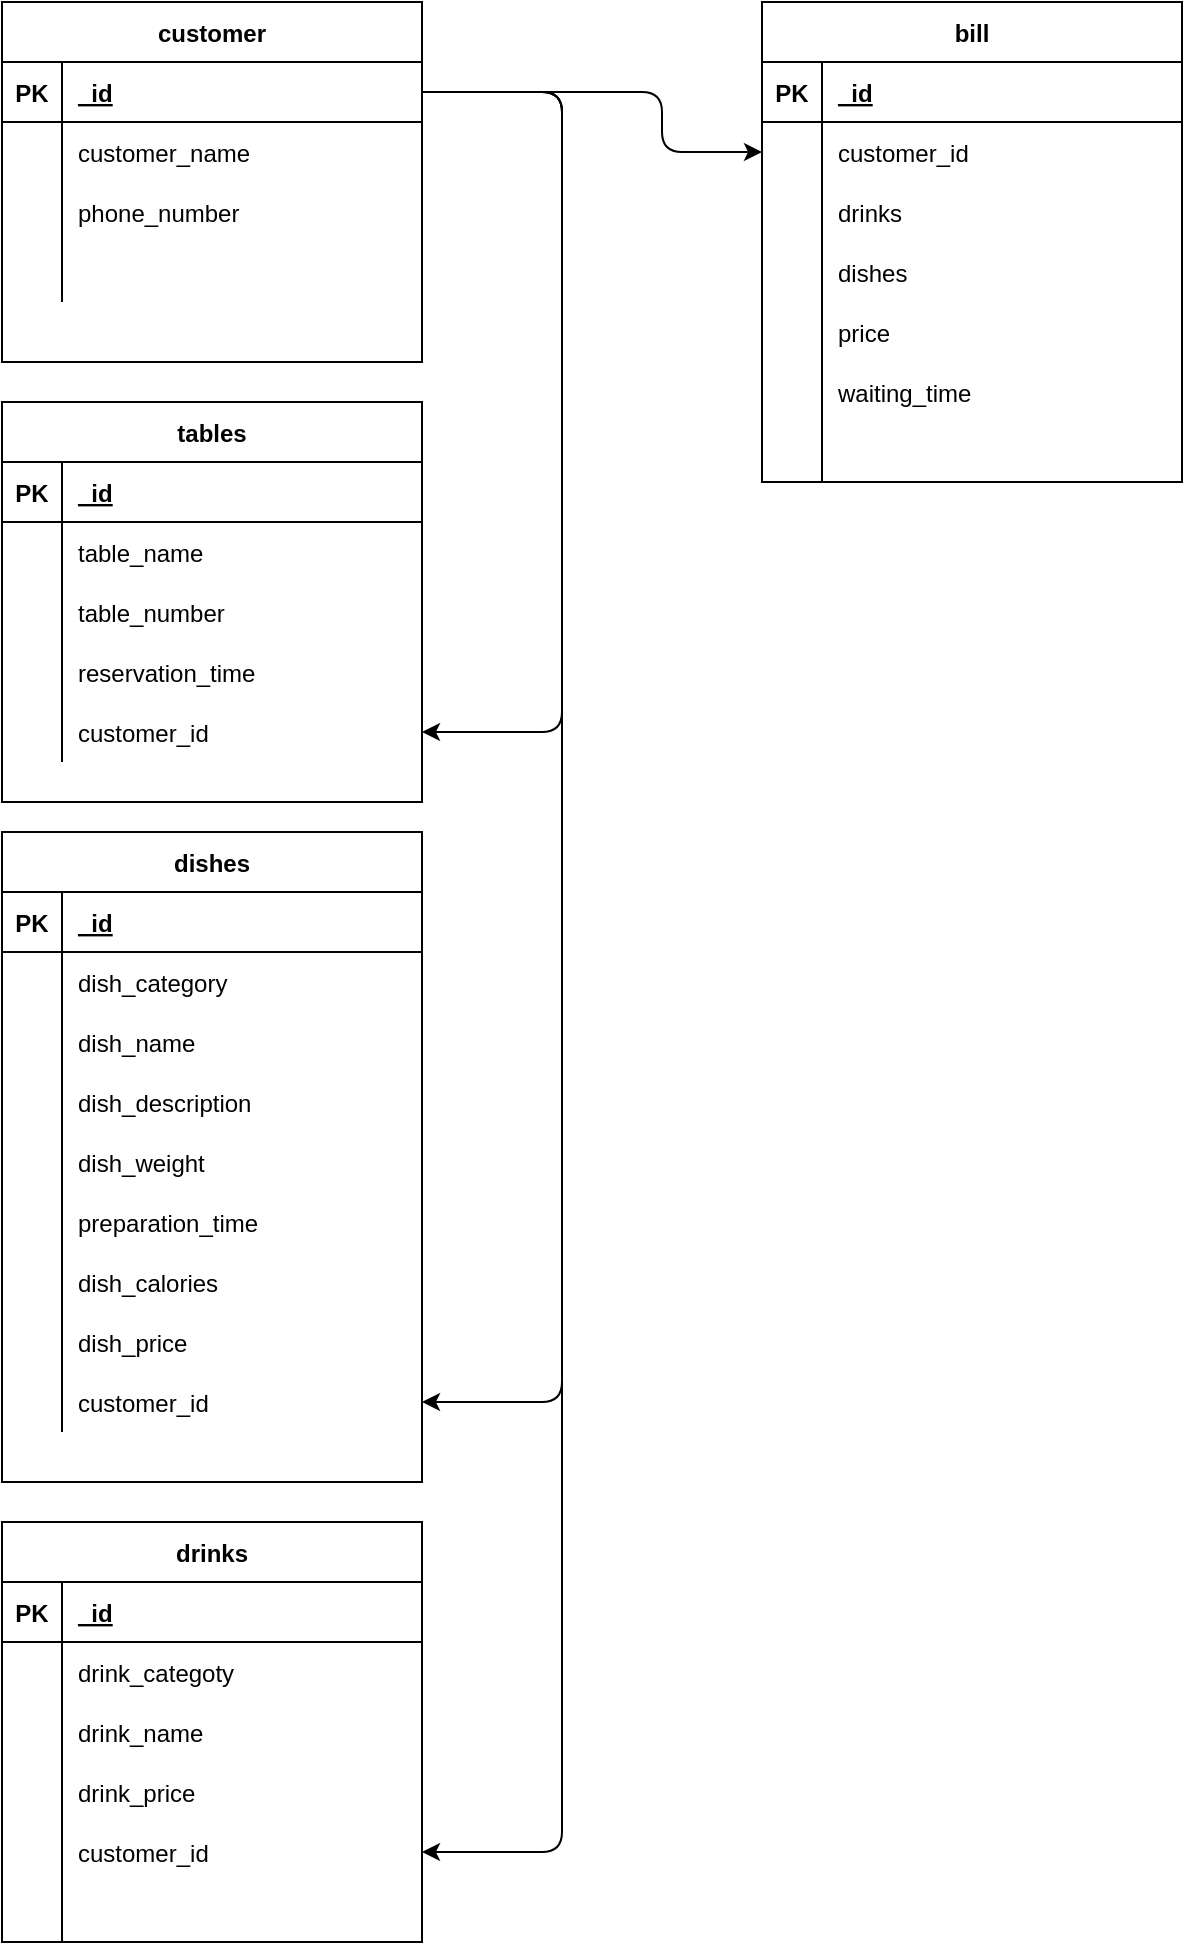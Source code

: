 <mxfile version="21.3.7" type="device" pages="2">
  <diagram id="La1SqYT-2nVoXK81vz49" name="db configuration">
    <mxGraphModel dx="804" dy="1061" grid="1" gridSize="10" guides="1" tooltips="1" connect="1" arrows="1" fold="1" page="1" pageScale="1" pageWidth="850" pageHeight="1100" math="0" shadow="0">
      <root>
        <mxCell id="0" />
        <mxCell id="1" parent="0" />
        <mxCell id="2" value="customer" style="shape=table;startSize=30;container=1;collapsible=1;childLayout=tableLayout;fixedRows=1;rowLines=0;fontStyle=1;align=center;resizeLast=1;" parent="1" vertex="1">
          <mxGeometry x="40" y="60" width="210" height="180" as="geometry" />
        </mxCell>
        <mxCell id="3" value="" style="shape=tableRow;horizontal=0;startSize=0;swimlaneHead=0;swimlaneBody=0;fillColor=none;collapsible=0;dropTarget=0;points=[[0,0.5],[1,0.5]];portConstraint=eastwest;top=0;left=0;right=0;bottom=1;" parent="2" vertex="1">
          <mxGeometry y="30" width="210" height="30" as="geometry" />
        </mxCell>
        <mxCell id="4" value="PK" style="shape=partialRectangle;connectable=0;fillColor=none;top=0;left=0;bottom=0;right=0;fontStyle=1;overflow=hidden;" parent="3" vertex="1">
          <mxGeometry width="30" height="30" as="geometry">
            <mxRectangle width="30" height="30" as="alternateBounds" />
          </mxGeometry>
        </mxCell>
        <mxCell id="5" value="_id" style="shape=partialRectangle;connectable=0;fillColor=none;top=0;left=0;bottom=0;right=0;align=left;spacingLeft=6;fontStyle=5;overflow=hidden;" parent="3" vertex="1">
          <mxGeometry x="30" width="180" height="30" as="geometry">
            <mxRectangle width="180" height="30" as="alternateBounds" />
          </mxGeometry>
        </mxCell>
        <mxCell id="6" value="" style="shape=tableRow;horizontal=0;startSize=0;swimlaneHead=0;swimlaneBody=0;fillColor=none;collapsible=0;dropTarget=0;points=[[0,0.5],[1,0.5]];portConstraint=eastwest;top=0;left=0;right=0;bottom=0;" parent="2" vertex="1">
          <mxGeometry y="60" width="210" height="30" as="geometry" />
        </mxCell>
        <mxCell id="7" value="" style="shape=partialRectangle;connectable=0;fillColor=none;top=0;left=0;bottom=0;right=0;editable=1;overflow=hidden;" parent="6" vertex="1">
          <mxGeometry width="30" height="30" as="geometry">
            <mxRectangle width="30" height="30" as="alternateBounds" />
          </mxGeometry>
        </mxCell>
        <mxCell id="8" value="customer_name" style="shape=partialRectangle;connectable=0;fillColor=none;top=0;left=0;bottom=0;right=0;align=left;spacingLeft=6;overflow=hidden;" parent="6" vertex="1">
          <mxGeometry x="30" width="180" height="30" as="geometry">
            <mxRectangle width="180" height="30" as="alternateBounds" />
          </mxGeometry>
        </mxCell>
        <mxCell id="9" value="" style="shape=tableRow;horizontal=0;startSize=0;swimlaneHead=0;swimlaneBody=0;fillColor=none;collapsible=0;dropTarget=0;points=[[0,0.5],[1,0.5]];portConstraint=eastwest;top=0;left=0;right=0;bottom=0;" parent="2" vertex="1">
          <mxGeometry y="90" width="210" height="30" as="geometry" />
        </mxCell>
        <mxCell id="10" value="" style="shape=partialRectangle;connectable=0;fillColor=none;top=0;left=0;bottom=0;right=0;editable=1;overflow=hidden;" parent="9" vertex="1">
          <mxGeometry width="30" height="30" as="geometry">
            <mxRectangle width="30" height="30" as="alternateBounds" />
          </mxGeometry>
        </mxCell>
        <mxCell id="11" value="phone_number" style="shape=partialRectangle;connectable=0;fillColor=none;top=0;left=0;bottom=0;right=0;align=left;spacingLeft=6;overflow=hidden;" parent="9" vertex="1">
          <mxGeometry x="30" width="180" height="30" as="geometry">
            <mxRectangle width="180" height="30" as="alternateBounds" />
          </mxGeometry>
        </mxCell>
        <mxCell id="12" value="" style="shape=tableRow;horizontal=0;startSize=0;swimlaneHead=0;swimlaneBody=0;fillColor=none;collapsible=0;dropTarget=0;points=[[0,0.5],[1,0.5]];portConstraint=eastwest;top=0;left=0;right=0;bottom=0;" parent="2" vertex="1">
          <mxGeometry y="120" width="210" height="30" as="geometry" />
        </mxCell>
        <mxCell id="13" value="" style="shape=partialRectangle;connectable=0;fillColor=none;top=0;left=0;bottom=0;right=0;editable=1;overflow=hidden;" parent="12" vertex="1">
          <mxGeometry width="30" height="30" as="geometry">
            <mxRectangle width="30" height="30" as="alternateBounds" />
          </mxGeometry>
        </mxCell>
        <mxCell id="14" value="" style="shape=partialRectangle;connectable=0;fillColor=none;top=0;left=0;bottom=0;right=0;align=left;spacingLeft=6;overflow=hidden;" parent="12" vertex="1">
          <mxGeometry x="30" width="180" height="30" as="geometry">
            <mxRectangle width="180" height="30" as="alternateBounds" />
          </mxGeometry>
        </mxCell>
        <mxCell id="15" value="tables" style="shape=table;startSize=30;container=1;collapsible=1;childLayout=tableLayout;fixedRows=1;rowLines=0;fontStyle=1;align=center;resizeLast=1;" parent="1" vertex="1">
          <mxGeometry x="40" y="260" width="210" height="200" as="geometry" />
        </mxCell>
        <mxCell id="16" value="" style="shape=tableRow;horizontal=0;startSize=0;swimlaneHead=0;swimlaneBody=0;fillColor=none;collapsible=0;dropTarget=0;points=[[0,0.5],[1,0.5]];portConstraint=eastwest;top=0;left=0;right=0;bottom=1;" parent="15" vertex="1">
          <mxGeometry y="30" width="210" height="30" as="geometry" />
        </mxCell>
        <mxCell id="17" value="PK" style="shape=partialRectangle;connectable=0;fillColor=none;top=0;left=0;bottom=0;right=0;fontStyle=1;overflow=hidden;" parent="16" vertex="1">
          <mxGeometry width="30" height="30" as="geometry">
            <mxRectangle width="30" height="30" as="alternateBounds" />
          </mxGeometry>
        </mxCell>
        <mxCell id="18" value="_id" style="shape=partialRectangle;connectable=0;fillColor=none;top=0;left=0;bottom=0;right=0;align=left;spacingLeft=6;fontStyle=5;overflow=hidden;" parent="16" vertex="1">
          <mxGeometry x="30" width="180" height="30" as="geometry">
            <mxRectangle width="180" height="30" as="alternateBounds" />
          </mxGeometry>
        </mxCell>
        <mxCell id="19" value="" style="shape=tableRow;horizontal=0;startSize=0;swimlaneHead=0;swimlaneBody=0;fillColor=none;collapsible=0;dropTarget=0;points=[[0,0.5],[1,0.5]];portConstraint=eastwest;top=0;left=0;right=0;bottom=0;" parent="15" vertex="1">
          <mxGeometry y="60" width="210" height="30" as="geometry" />
        </mxCell>
        <mxCell id="20" value="" style="shape=partialRectangle;connectable=0;fillColor=none;top=0;left=0;bottom=0;right=0;editable=1;overflow=hidden;" parent="19" vertex="1">
          <mxGeometry width="30" height="30" as="geometry">
            <mxRectangle width="30" height="30" as="alternateBounds" />
          </mxGeometry>
        </mxCell>
        <mxCell id="21" value="table_name" style="shape=partialRectangle;connectable=0;fillColor=none;top=0;left=0;bottom=0;right=0;align=left;spacingLeft=6;overflow=hidden;" parent="19" vertex="1">
          <mxGeometry x="30" width="180" height="30" as="geometry">
            <mxRectangle width="180" height="30" as="alternateBounds" />
          </mxGeometry>
        </mxCell>
        <mxCell id="22" value="" style="shape=tableRow;horizontal=0;startSize=0;swimlaneHead=0;swimlaneBody=0;fillColor=none;collapsible=0;dropTarget=0;points=[[0,0.5],[1,0.5]];portConstraint=eastwest;top=0;left=0;right=0;bottom=0;" parent="15" vertex="1">
          <mxGeometry y="90" width="210" height="30" as="geometry" />
        </mxCell>
        <mxCell id="23" value="" style="shape=partialRectangle;connectable=0;fillColor=none;top=0;left=0;bottom=0;right=0;editable=1;overflow=hidden;" parent="22" vertex="1">
          <mxGeometry width="30" height="30" as="geometry">
            <mxRectangle width="30" height="30" as="alternateBounds" />
          </mxGeometry>
        </mxCell>
        <mxCell id="24" value="table_number" style="shape=partialRectangle;connectable=0;fillColor=none;top=0;left=0;bottom=0;right=0;align=left;spacingLeft=6;overflow=hidden;" parent="22" vertex="1">
          <mxGeometry x="30" width="180" height="30" as="geometry">
            <mxRectangle width="180" height="30" as="alternateBounds" />
          </mxGeometry>
        </mxCell>
        <mxCell id="28" value="" style="shape=tableRow;horizontal=0;startSize=0;swimlaneHead=0;swimlaneBody=0;fillColor=none;collapsible=0;dropTarget=0;points=[[0,0.5],[1,0.5]];portConstraint=eastwest;top=0;left=0;right=0;bottom=0;" parent="15" vertex="1">
          <mxGeometry y="120" width="210" height="30" as="geometry" />
        </mxCell>
        <mxCell id="29" value="" style="shape=partialRectangle;connectable=0;fillColor=none;top=0;left=0;bottom=0;right=0;editable=1;overflow=hidden;" parent="28" vertex="1">
          <mxGeometry width="30" height="30" as="geometry">
            <mxRectangle width="30" height="30" as="alternateBounds" />
          </mxGeometry>
        </mxCell>
        <mxCell id="30" value="reservation_time" style="shape=partialRectangle;connectable=0;fillColor=none;top=0;left=0;bottom=0;right=0;align=left;spacingLeft=6;overflow=hidden;" parent="28" vertex="1">
          <mxGeometry x="30" width="180" height="30" as="geometry">
            <mxRectangle width="180" height="30" as="alternateBounds" />
          </mxGeometry>
        </mxCell>
        <mxCell id="25" value="" style="shape=tableRow;horizontal=0;startSize=0;swimlaneHead=0;swimlaneBody=0;fillColor=none;collapsible=0;dropTarget=0;points=[[0,0.5],[1,0.5]];portConstraint=eastwest;top=0;left=0;right=0;bottom=0;" parent="15" vertex="1">
          <mxGeometry y="150" width="210" height="30" as="geometry" />
        </mxCell>
        <mxCell id="26" value="" style="shape=partialRectangle;connectable=0;fillColor=none;top=0;left=0;bottom=0;right=0;editable=1;overflow=hidden;" parent="25" vertex="1">
          <mxGeometry width="30" height="30" as="geometry">
            <mxRectangle width="30" height="30" as="alternateBounds" />
          </mxGeometry>
        </mxCell>
        <mxCell id="27" value="customer_id" style="shape=partialRectangle;connectable=0;fillColor=none;top=0;left=0;bottom=0;right=0;align=left;spacingLeft=6;overflow=hidden;" parent="25" vertex="1">
          <mxGeometry x="30" width="180" height="30" as="geometry">
            <mxRectangle width="180" height="30" as="alternateBounds" />
          </mxGeometry>
        </mxCell>
        <mxCell id="31" style="html=1;exitX=1;exitY=0.5;exitDx=0;exitDy=0;entryX=1;entryY=0.5;entryDx=0;entryDy=0;" parent="1" source="3" target="25" edge="1">
          <mxGeometry relative="1" as="geometry">
            <Array as="points">
              <mxPoint x="320" y="105" />
              <mxPoint x="320" y="425" />
            </Array>
          </mxGeometry>
        </mxCell>
        <mxCell id="32" value="dishes" style="shape=table;startSize=30;container=1;collapsible=1;childLayout=tableLayout;fixedRows=1;rowLines=0;fontStyle=1;align=center;resizeLast=1;" parent="1" vertex="1">
          <mxGeometry x="40" y="475" width="210" height="325" as="geometry" />
        </mxCell>
        <mxCell id="33" value="" style="shape=tableRow;horizontal=0;startSize=0;swimlaneHead=0;swimlaneBody=0;fillColor=none;collapsible=0;dropTarget=0;points=[[0,0.5],[1,0.5]];portConstraint=eastwest;top=0;left=0;right=0;bottom=1;" parent="32" vertex="1">
          <mxGeometry y="30" width="210" height="30" as="geometry" />
        </mxCell>
        <mxCell id="34" value="PK" style="shape=partialRectangle;connectable=0;fillColor=none;top=0;left=0;bottom=0;right=0;fontStyle=1;overflow=hidden;" parent="33" vertex="1">
          <mxGeometry width="30" height="30" as="geometry">
            <mxRectangle width="30" height="30" as="alternateBounds" />
          </mxGeometry>
        </mxCell>
        <mxCell id="35" value="_id" style="shape=partialRectangle;connectable=0;fillColor=none;top=0;left=0;bottom=0;right=0;align=left;spacingLeft=6;fontStyle=5;overflow=hidden;" parent="33" vertex="1">
          <mxGeometry x="30" width="180" height="30" as="geometry">
            <mxRectangle width="180" height="30" as="alternateBounds" />
          </mxGeometry>
        </mxCell>
        <mxCell id="36" value="" style="shape=tableRow;horizontal=0;startSize=0;swimlaneHead=0;swimlaneBody=0;fillColor=none;collapsible=0;dropTarget=0;points=[[0,0.5],[1,0.5]];portConstraint=eastwest;top=0;left=0;right=0;bottom=0;" parent="32" vertex="1">
          <mxGeometry y="60" width="210" height="30" as="geometry" />
        </mxCell>
        <mxCell id="37" value="" style="shape=partialRectangle;connectable=0;fillColor=none;top=0;left=0;bottom=0;right=0;editable=1;overflow=hidden;" parent="36" vertex="1">
          <mxGeometry width="30" height="30" as="geometry">
            <mxRectangle width="30" height="30" as="alternateBounds" />
          </mxGeometry>
        </mxCell>
        <mxCell id="38" value="dish_category" style="shape=partialRectangle;connectable=0;fillColor=none;top=0;left=0;bottom=0;right=0;align=left;spacingLeft=6;overflow=hidden;" parent="36" vertex="1">
          <mxGeometry x="30" width="180" height="30" as="geometry">
            <mxRectangle width="180" height="30" as="alternateBounds" />
          </mxGeometry>
        </mxCell>
        <mxCell id="72" value="" style="shape=tableRow;horizontal=0;startSize=0;swimlaneHead=0;swimlaneBody=0;fillColor=none;collapsible=0;dropTarget=0;points=[[0,0.5],[1,0.5]];portConstraint=eastwest;top=0;left=0;right=0;bottom=0;" parent="32" vertex="1">
          <mxGeometry y="90" width="210" height="30" as="geometry" />
        </mxCell>
        <mxCell id="73" value="" style="shape=partialRectangle;connectable=0;fillColor=none;top=0;left=0;bottom=0;right=0;editable=1;overflow=hidden;" parent="72" vertex="1">
          <mxGeometry width="30" height="30" as="geometry">
            <mxRectangle width="30" height="30" as="alternateBounds" />
          </mxGeometry>
        </mxCell>
        <mxCell id="74" value="dish_name" style="shape=partialRectangle;connectable=0;fillColor=none;top=0;left=0;bottom=0;right=0;align=left;spacingLeft=6;overflow=hidden;" parent="72" vertex="1">
          <mxGeometry x="30" width="180" height="30" as="geometry">
            <mxRectangle width="180" height="30" as="alternateBounds" />
          </mxGeometry>
        </mxCell>
        <mxCell id="39" value="" style="shape=tableRow;horizontal=0;startSize=0;swimlaneHead=0;swimlaneBody=0;fillColor=none;collapsible=0;dropTarget=0;points=[[0,0.5],[1,0.5]];portConstraint=eastwest;top=0;left=0;right=0;bottom=0;" parent="32" vertex="1">
          <mxGeometry y="120" width="210" height="30" as="geometry" />
        </mxCell>
        <mxCell id="40" value="" style="shape=partialRectangle;connectable=0;fillColor=none;top=0;left=0;bottom=0;right=0;editable=1;overflow=hidden;" parent="39" vertex="1">
          <mxGeometry width="30" height="30" as="geometry">
            <mxRectangle width="30" height="30" as="alternateBounds" />
          </mxGeometry>
        </mxCell>
        <mxCell id="41" value="dish_description" style="shape=partialRectangle;connectable=0;fillColor=none;top=0;left=0;bottom=0;right=0;align=left;spacingLeft=6;overflow=hidden;" parent="39" vertex="1">
          <mxGeometry x="30" width="180" height="30" as="geometry">
            <mxRectangle width="180" height="30" as="alternateBounds" />
          </mxGeometry>
        </mxCell>
        <mxCell id="42" value="" style="shape=tableRow;horizontal=0;startSize=0;swimlaneHead=0;swimlaneBody=0;fillColor=none;collapsible=0;dropTarget=0;points=[[0,0.5],[1,0.5]];portConstraint=eastwest;top=0;left=0;right=0;bottom=0;" parent="32" vertex="1">
          <mxGeometry y="150" width="210" height="30" as="geometry" />
        </mxCell>
        <mxCell id="43" value="" style="shape=partialRectangle;connectable=0;fillColor=none;top=0;left=0;bottom=0;right=0;editable=1;overflow=hidden;" parent="42" vertex="1">
          <mxGeometry width="30" height="30" as="geometry">
            <mxRectangle width="30" height="30" as="alternateBounds" />
          </mxGeometry>
        </mxCell>
        <mxCell id="44" value="dish_weight" style="shape=partialRectangle;connectable=0;fillColor=none;top=0;left=0;bottom=0;right=0;align=left;spacingLeft=6;overflow=hidden;" parent="42" vertex="1">
          <mxGeometry x="30" width="180" height="30" as="geometry">
            <mxRectangle width="180" height="30" as="alternateBounds" />
          </mxGeometry>
        </mxCell>
        <mxCell id="45" value="" style="shape=tableRow;horizontal=0;startSize=0;swimlaneHead=0;swimlaneBody=0;fillColor=none;collapsible=0;dropTarget=0;points=[[0,0.5],[1,0.5]];portConstraint=eastwest;top=0;left=0;right=0;bottom=0;" parent="32" vertex="1">
          <mxGeometry y="180" width="210" height="30" as="geometry" />
        </mxCell>
        <mxCell id="46" value="" style="shape=partialRectangle;connectable=0;fillColor=none;top=0;left=0;bottom=0;right=0;editable=1;overflow=hidden;" parent="45" vertex="1">
          <mxGeometry width="30" height="30" as="geometry">
            <mxRectangle width="30" height="30" as="alternateBounds" />
          </mxGeometry>
        </mxCell>
        <mxCell id="47" value="preparation_time" style="shape=partialRectangle;connectable=0;fillColor=none;top=0;left=0;bottom=0;right=0;align=left;spacingLeft=6;overflow=hidden;" parent="45" vertex="1">
          <mxGeometry x="30" width="180" height="30" as="geometry">
            <mxRectangle width="180" height="30" as="alternateBounds" />
          </mxGeometry>
        </mxCell>
        <mxCell id="48" value="" style="shape=tableRow;horizontal=0;startSize=0;swimlaneHead=0;swimlaneBody=0;fillColor=none;collapsible=0;dropTarget=0;points=[[0,0.5],[1,0.5]];portConstraint=eastwest;top=0;left=0;right=0;bottom=0;" parent="32" vertex="1">
          <mxGeometry y="210" width="210" height="30" as="geometry" />
        </mxCell>
        <mxCell id="49" value="" style="shape=partialRectangle;connectable=0;fillColor=none;top=0;left=0;bottom=0;right=0;editable=1;overflow=hidden;" parent="48" vertex="1">
          <mxGeometry width="30" height="30" as="geometry">
            <mxRectangle width="30" height="30" as="alternateBounds" />
          </mxGeometry>
        </mxCell>
        <mxCell id="50" value="dish_calories" style="shape=partialRectangle;connectable=0;fillColor=none;top=0;left=0;bottom=0;right=0;align=left;spacingLeft=6;overflow=hidden;" parent="48" vertex="1">
          <mxGeometry x="30" width="180" height="30" as="geometry">
            <mxRectangle width="180" height="30" as="alternateBounds" />
          </mxGeometry>
        </mxCell>
        <mxCell id="51" value="" style="shape=tableRow;horizontal=0;startSize=0;swimlaneHead=0;swimlaneBody=0;fillColor=none;collapsible=0;dropTarget=0;points=[[0,0.5],[1,0.5]];portConstraint=eastwest;top=0;left=0;right=0;bottom=0;" parent="32" vertex="1">
          <mxGeometry y="240" width="210" height="30" as="geometry" />
        </mxCell>
        <mxCell id="52" value="" style="shape=partialRectangle;connectable=0;fillColor=none;top=0;left=0;bottom=0;right=0;editable=1;overflow=hidden;" parent="51" vertex="1">
          <mxGeometry width="30" height="30" as="geometry">
            <mxRectangle width="30" height="30" as="alternateBounds" />
          </mxGeometry>
        </mxCell>
        <mxCell id="53" value="dish_price" style="shape=partialRectangle;connectable=0;fillColor=none;top=0;left=0;bottom=0;right=0;align=left;spacingLeft=6;overflow=hidden;" parent="51" vertex="1">
          <mxGeometry x="30" width="180" height="30" as="geometry">
            <mxRectangle width="180" height="30" as="alternateBounds" />
          </mxGeometry>
        </mxCell>
        <mxCell id="54" value="" style="shape=tableRow;horizontal=0;startSize=0;swimlaneHead=0;swimlaneBody=0;fillColor=none;collapsible=0;dropTarget=0;points=[[0,0.5],[1,0.5]];portConstraint=eastwest;top=0;left=0;right=0;bottom=0;" parent="32" vertex="1">
          <mxGeometry y="270" width="210" height="30" as="geometry" />
        </mxCell>
        <mxCell id="55" value="" style="shape=partialRectangle;connectable=0;fillColor=none;top=0;left=0;bottom=0;right=0;editable=1;overflow=hidden;" parent="54" vertex="1">
          <mxGeometry width="30" height="30" as="geometry">
            <mxRectangle width="30" height="30" as="alternateBounds" />
          </mxGeometry>
        </mxCell>
        <mxCell id="56" value="customer_id" style="shape=partialRectangle;connectable=0;fillColor=none;top=0;left=0;bottom=0;right=0;align=left;spacingLeft=6;overflow=hidden;" parent="54" vertex="1">
          <mxGeometry x="30" width="180" height="30" as="geometry">
            <mxRectangle width="180" height="30" as="alternateBounds" />
          </mxGeometry>
        </mxCell>
        <mxCell id="57" value="" style="endArrow=classic;html=1;entryX=1;entryY=0.5;entryDx=0;entryDy=0;exitX=1;exitY=0.5;exitDx=0;exitDy=0;" parent="1" source="3" target="54" edge="1">
          <mxGeometry width="50" height="50" relative="1" as="geometry">
            <mxPoint x="120" y="570" as="sourcePoint" />
            <mxPoint x="170" y="520" as="targetPoint" />
            <Array as="points">
              <mxPoint x="320" y="105" />
              <mxPoint x="320" y="760" />
            </Array>
          </mxGeometry>
        </mxCell>
        <mxCell id="58" value="drinks" style="shape=table;startSize=30;container=1;collapsible=1;childLayout=tableLayout;fixedRows=1;rowLines=0;fontStyle=1;align=center;resizeLast=1;" parent="1" vertex="1">
          <mxGeometry x="40" y="820" width="210" height="210" as="geometry" />
        </mxCell>
        <mxCell id="59" value="" style="shape=tableRow;horizontal=0;startSize=0;swimlaneHead=0;swimlaneBody=0;fillColor=none;collapsible=0;dropTarget=0;points=[[0,0.5],[1,0.5]];portConstraint=eastwest;top=0;left=0;right=0;bottom=1;" parent="58" vertex="1">
          <mxGeometry y="30" width="210" height="30" as="geometry" />
        </mxCell>
        <mxCell id="60" value="PK" style="shape=partialRectangle;connectable=0;fillColor=none;top=0;left=0;bottom=0;right=0;fontStyle=1;overflow=hidden;" parent="59" vertex="1">
          <mxGeometry width="30" height="30" as="geometry">
            <mxRectangle width="30" height="30" as="alternateBounds" />
          </mxGeometry>
        </mxCell>
        <mxCell id="61" value="_id" style="shape=partialRectangle;connectable=0;fillColor=none;top=0;left=0;bottom=0;right=0;align=left;spacingLeft=6;fontStyle=5;overflow=hidden;" parent="59" vertex="1">
          <mxGeometry x="30" width="180" height="30" as="geometry">
            <mxRectangle width="180" height="30" as="alternateBounds" />
          </mxGeometry>
        </mxCell>
        <mxCell id="62" value="" style="shape=tableRow;horizontal=0;startSize=0;swimlaneHead=0;swimlaneBody=0;fillColor=none;collapsible=0;dropTarget=0;points=[[0,0.5],[1,0.5]];portConstraint=eastwest;top=0;left=0;right=0;bottom=0;" parent="58" vertex="1">
          <mxGeometry y="60" width="210" height="30" as="geometry" />
        </mxCell>
        <mxCell id="63" value="" style="shape=partialRectangle;connectable=0;fillColor=none;top=0;left=0;bottom=0;right=0;editable=1;overflow=hidden;" parent="62" vertex="1">
          <mxGeometry width="30" height="30" as="geometry">
            <mxRectangle width="30" height="30" as="alternateBounds" />
          </mxGeometry>
        </mxCell>
        <mxCell id="64" value="drink_categoty" style="shape=partialRectangle;connectable=0;fillColor=none;top=0;left=0;bottom=0;right=0;align=left;spacingLeft=6;overflow=hidden;" parent="62" vertex="1">
          <mxGeometry x="30" width="180" height="30" as="geometry">
            <mxRectangle width="180" height="30" as="alternateBounds" />
          </mxGeometry>
        </mxCell>
        <mxCell id="79" value="" style="shape=tableRow;horizontal=0;startSize=0;swimlaneHead=0;swimlaneBody=0;fillColor=none;collapsible=0;dropTarget=0;points=[[0,0.5],[1,0.5]];portConstraint=eastwest;top=0;left=0;right=0;bottom=0;" parent="58" vertex="1">
          <mxGeometry y="90" width="210" height="30" as="geometry" />
        </mxCell>
        <mxCell id="80" value="" style="shape=partialRectangle;connectable=0;fillColor=none;top=0;left=0;bottom=0;right=0;editable=1;overflow=hidden;" parent="79" vertex="1">
          <mxGeometry width="30" height="30" as="geometry">
            <mxRectangle width="30" height="30" as="alternateBounds" />
          </mxGeometry>
        </mxCell>
        <mxCell id="81" value="drink_name" style="shape=partialRectangle;connectable=0;fillColor=none;top=0;left=0;bottom=0;right=0;align=left;spacingLeft=6;overflow=hidden;" parent="79" vertex="1">
          <mxGeometry x="30" width="180" height="30" as="geometry">
            <mxRectangle width="180" height="30" as="alternateBounds" />
          </mxGeometry>
        </mxCell>
        <mxCell id="65" value="" style="shape=tableRow;horizontal=0;startSize=0;swimlaneHead=0;swimlaneBody=0;fillColor=none;collapsible=0;dropTarget=0;points=[[0,0.5],[1,0.5]];portConstraint=eastwest;top=0;left=0;right=0;bottom=0;" parent="58" vertex="1">
          <mxGeometry y="120" width="210" height="30" as="geometry" />
        </mxCell>
        <mxCell id="66" value="" style="shape=partialRectangle;connectable=0;fillColor=none;top=0;left=0;bottom=0;right=0;editable=1;overflow=hidden;" parent="65" vertex="1">
          <mxGeometry width="30" height="30" as="geometry">
            <mxRectangle width="30" height="30" as="alternateBounds" />
          </mxGeometry>
        </mxCell>
        <mxCell id="67" value="drink_price" style="shape=partialRectangle;connectable=0;fillColor=none;top=0;left=0;bottom=0;right=0;align=left;spacingLeft=6;overflow=hidden;" parent="65" vertex="1">
          <mxGeometry x="30" width="180" height="30" as="geometry">
            <mxRectangle width="180" height="30" as="alternateBounds" />
          </mxGeometry>
        </mxCell>
        <mxCell id="75" value="" style="shape=tableRow;horizontal=0;startSize=0;swimlaneHead=0;swimlaneBody=0;fillColor=none;collapsible=0;dropTarget=0;points=[[0,0.5],[1,0.5]];portConstraint=eastwest;top=0;left=0;right=0;bottom=0;" parent="58" vertex="1">
          <mxGeometry y="150" width="210" height="30" as="geometry" />
        </mxCell>
        <mxCell id="76" value="" style="shape=partialRectangle;connectable=0;fillColor=none;top=0;left=0;bottom=0;right=0;editable=1;overflow=hidden;" parent="75" vertex="1">
          <mxGeometry width="30" height="30" as="geometry">
            <mxRectangle width="30" height="30" as="alternateBounds" />
          </mxGeometry>
        </mxCell>
        <mxCell id="77" value="customer_id" style="shape=partialRectangle;connectable=0;fillColor=none;top=0;left=0;bottom=0;right=0;align=left;spacingLeft=6;overflow=hidden;" parent="75" vertex="1">
          <mxGeometry x="30" width="180" height="30" as="geometry">
            <mxRectangle width="180" height="30" as="alternateBounds" />
          </mxGeometry>
        </mxCell>
        <mxCell id="68" value="" style="shape=tableRow;horizontal=0;startSize=0;swimlaneHead=0;swimlaneBody=0;fillColor=none;collapsible=0;dropTarget=0;points=[[0,0.5],[1,0.5]];portConstraint=eastwest;top=0;left=0;right=0;bottom=0;" parent="58" vertex="1">
          <mxGeometry y="180" width="210" height="30" as="geometry" />
        </mxCell>
        <mxCell id="69" value="" style="shape=partialRectangle;connectable=0;fillColor=none;top=0;left=0;bottom=0;right=0;editable=1;overflow=hidden;" parent="68" vertex="1">
          <mxGeometry width="30" height="30" as="geometry">
            <mxRectangle width="30" height="30" as="alternateBounds" />
          </mxGeometry>
        </mxCell>
        <mxCell id="70" value="" style="shape=partialRectangle;connectable=0;fillColor=none;top=0;left=0;bottom=0;right=0;align=left;spacingLeft=6;overflow=hidden;" parent="68" vertex="1">
          <mxGeometry x="30" width="180" height="30" as="geometry">
            <mxRectangle width="180" height="30" as="alternateBounds" />
          </mxGeometry>
        </mxCell>
        <mxCell id="78" value="" style="endArrow=classic;html=1;exitX=1;exitY=0.5;exitDx=0;exitDy=0;entryX=1;entryY=0.5;entryDx=0;entryDy=0;" parent="1" source="3" target="75" edge="1">
          <mxGeometry width="50" height="50" relative="1" as="geometry">
            <mxPoint x="310" y="570" as="sourcePoint" />
            <mxPoint x="360" y="520" as="targetPoint" />
            <Array as="points">
              <mxPoint x="320" y="105" />
              <mxPoint x="320" y="985" />
            </Array>
          </mxGeometry>
        </mxCell>
        <mxCell id="82" value="bill" style="shape=table;startSize=30;container=1;collapsible=1;childLayout=tableLayout;fixedRows=1;rowLines=0;fontStyle=1;align=center;resizeLast=1;" parent="1" vertex="1">
          <mxGeometry x="420" y="60" width="210" height="240" as="geometry" />
        </mxCell>
        <mxCell id="83" value="" style="shape=tableRow;horizontal=0;startSize=0;swimlaneHead=0;swimlaneBody=0;fillColor=none;collapsible=0;dropTarget=0;points=[[0,0.5],[1,0.5]];portConstraint=eastwest;top=0;left=0;right=0;bottom=1;" parent="82" vertex="1">
          <mxGeometry y="30" width="210" height="30" as="geometry" />
        </mxCell>
        <mxCell id="84" value="PK" style="shape=partialRectangle;connectable=0;fillColor=none;top=0;left=0;bottom=0;right=0;fontStyle=1;overflow=hidden;" parent="83" vertex="1">
          <mxGeometry width="30" height="30" as="geometry">
            <mxRectangle width="30" height="30" as="alternateBounds" />
          </mxGeometry>
        </mxCell>
        <mxCell id="85" value="_id" style="shape=partialRectangle;connectable=0;fillColor=none;top=0;left=0;bottom=0;right=0;align=left;spacingLeft=6;fontStyle=5;overflow=hidden;" parent="83" vertex="1">
          <mxGeometry x="30" width="180" height="30" as="geometry">
            <mxRectangle width="180" height="30" as="alternateBounds" />
          </mxGeometry>
        </mxCell>
        <mxCell id="86" value="" style="shape=tableRow;horizontal=0;startSize=0;swimlaneHead=0;swimlaneBody=0;fillColor=none;collapsible=0;dropTarget=0;points=[[0,0.5],[1,0.5]];portConstraint=eastwest;top=0;left=0;right=0;bottom=0;" parent="82" vertex="1">
          <mxGeometry y="60" width="210" height="30" as="geometry" />
        </mxCell>
        <mxCell id="87" value="" style="shape=partialRectangle;connectable=0;fillColor=none;top=0;left=0;bottom=0;right=0;editable=1;overflow=hidden;" parent="86" vertex="1">
          <mxGeometry width="30" height="30" as="geometry">
            <mxRectangle width="30" height="30" as="alternateBounds" />
          </mxGeometry>
        </mxCell>
        <mxCell id="88" value="customer_id" style="shape=partialRectangle;connectable=0;fillColor=none;top=0;left=0;bottom=0;right=0;align=left;spacingLeft=6;overflow=hidden;" parent="86" vertex="1">
          <mxGeometry x="30" width="180" height="30" as="geometry">
            <mxRectangle width="180" height="30" as="alternateBounds" />
          </mxGeometry>
        </mxCell>
        <mxCell id="89" value="" style="shape=tableRow;horizontal=0;startSize=0;swimlaneHead=0;swimlaneBody=0;fillColor=none;collapsible=0;dropTarget=0;points=[[0,0.5],[1,0.5]];portConstraint=eastwest;top=0;left=0;right=0;bottom=0;" parent="82" vertex="1">
          <mxGeometry y="90" width="210" height="30" as="geometry" />
        </mxCell>
        <mxCell id="90" value="" style="shape=partialRectangle;connectable=0;fillColor=none;top=0;left=0;bottom=0;right=0;editable=1;overflow=hidden;" parent="89" vertex="1">
          <mxGeometry width="30" height="30" as="geometry">
            <mxRectangle width="30" height="30" as="alternateBounds" />
          </mxGeometry>
        </mxCell>
        <mxCell id="91" value="drinks" style="shape=partialRectangle;connectable=0;fillColor=none;top=0;left=0;bottom=0;right=0;align=left;spacingLeft=6;overflow=hidden;" parent="89" vertex="1">
          <mxGeometry x="30" width="180" height="30" as="geometry">
            <mxRectangle width="180" height="30" as="alternateBounds" />
          </mxGeometry>
        </mxCell>
        <mxCell id="92" value="" style="shape=tableRow;horizontal=0;startSize=0;swimlaneHead=0;swimlaneBody=0;fillColor=none;collapsible=0;dropTarget=0;points=[[0,0.5],[1,0.5]];portConstraint=eastwest;top=0;left=0;right=0;bottom=0;" parent="82" vertex="1">
          <mxGeometry y="120" width="210" height="30" as="geometry" />
        </mxCell>
        <mxCell id="93" value="" style="shape=partialRectangle;connectable=0;fillColor=none;top=0;left=0;bottom=0;right=0;editable=1;overflow=hidden;" parent="92" vertex="1">
          <mxGeometry width="30" height="30" as="geometry">
            <mxRectangle width="30" height="30" as="alternateBounds" />
          </mxGeometry>
        </mxCell>
        <mxCell id="94" value="dishes" style="shape=partialRectangle;connectable=0;fillColor=none;top=0;left=0;bottom=0;right=0;align=left;spacingLeft=6;overflow=hidden;" parent="92" vertex="1">
          <mxGeometry x="30" width="180" height="30" as="geometry">
            <mxRectangle width="180" height="30" as="alternateBounds" />
          </mxGeometry>
        </mxCell>
        <mxCell id="95" value="" style="shape=tableRow;horizontal=0;startSize=0;swimlaneHead=0;swimlaneBody=0;fillColor=none;collapsible=0;dropTarget=0;points=[[0,0.5],[1,0.5]];portConstraint=eastwest;top=0;left=0;right=0;bottom=0;" parent="82" vertex="1">
          <mxGeometry y="150" width="210" height="30" as="geometry" />
        </mxCell>
        <mxCell id="96" value="" style="shape=partialRectangle;connectable=0;fillColor=none;top=0;left=0;bottom=0;right=0;editable=1;overflow=hidden;" parent="95" vertex="1">
          <mxGeometry width="30" height="30" as="geometry">
            <mxRectangle width="30" height="30" as="alternateBounds" />
          </mxGeometry>
        </mxCell>
        <mxCell id="97" value="price" style="shape=partialRectangle;connectable=0;fillColor=none;top=0;left=0;bottom=0;right=0;align=left;spacingLeft=6;overflow=hidden;" parent="95" vertex="1">
          <mxGeometry x="30" width="180" height="30" as="geometry">
            <mxRectangle width="180" height="30" as="alternateBounds" />
          </mxGeometry>
        </mxCell>
        <mxCell id="101" value="" style="shape=tableRow;horizontal=0;startSize=0;swimlaneHead=0;swimlaneBody=0;fillColor=none;collapsible=0;dropTarget=0;points=[[0,0.5],[1,0.5]];portConstraint=eastwest;top=0;left=0;right=0;bottom=0;" parent="82" vertex="1">
          <mxGeometry y="180" width="210" height="30" as="geometry" />
        </mxCell>
        <mxCell id="102" value="" style="shape=partialRectangle;connectable=0;fillColor=none;top=0;left=0;bottom=0;right=0;editable=1;overflow=hidden;" parent="101" vertex="1">
          <mxGeometry width="30" height="30" as="geometry">
            <mxRectangle width="30" height="30" as="alternateBounds" />
          </mxGeometry>
        </mxCell>
        <mxCell id="103" value="waiting_time" style="shape=partialRectangle;connectable=0;fillColor=none;top=0;left=0;bottom=0;right=0;align=left;spacingLeft=6;overflow=hidden;" parent="101" vertex="1">
          <mxGeometry x="30" width="180" height="30" as="geometry">
            <mxRectangle width="180" height="30" as="alternateBounds" />
          </mxGeometry>
        </mxCell>
        <mxCell id="98" value="" style="shape=tableRow;horizontal=0;startSize=0;swimlaneHead=0;swimlaneBody=0;fillColor=none;collapsible=0;dropTarget=0;points=[[0,0.5],[1,0.5]];portConstraint=eastwest;top=0;left=0;right=0;bottom=0;" parent="82" vertex="1">
          <mxGeometry y="210" width="210" height="30" as="geometry" />
        </mxCell>
        <mxCell id="99" value="" style="shape=partialRectangle;connectable=0;fillColor=none;top=0;left=0;bottom=0;right=0;editable=1;overflow=hidden;" parent="98" vertex="1">
          <mxGeometry width="30" height="30" as="geometry">
            <mxRectangle width="30" height="30" as="alternateBounds" />
          </mxGeometry>
        </mxCell>
        <mxCell id="100" value="" style="shape=partialRectangle;connectable=0;fillColor=none;top=0;left=0;bottom=0;right=0;align=left;spacingLeft=6;overflow=hidden;" parent="98" vertex="1">
          <mxGeometry x="30" width="180" height="30" as="geometry">
            <mxRectangle width="180" height="30" as="alternateBounds" />
          </mxGeometry>
        </mxCell>
        <mxCell id="104" value="" style="endArrow=classic;html=1;exitX=1;exitY=0.5;exitDx=0;exitDy=0;entryX=0;entryY=0.5;entryDx=0;entryDy=0;" parent="1" source="3" target="86" edge="1">
          <mxGeometry width="50" height="50" relative="1" as="geometry">
            <mxPoint x="310" y="570" as="sourcePoint" />
            <mxPoint x="360" y="520" as="targetPoint" />
            <Array as="points">
              <mxPoint x="370" y="105" />
              <mxPoint x="370" y="135" />
            </Array>
          </mxGeometry>
        </mxCell>
      </root>
    </mxGraphModel>
  </diagram>
  <diagram id="Hj67_GPVr_AqYhwcx2ub" name="customer">
    <mxGraphModel dx="804" dy="1061" grid="1" gridSize="10" guides="1" tooltips="1" connect="1" arrows="1" fold="1" page="1" pageScale="1" pageWidth="850" pageHeight="1100" math="0" shadow="0">
      <root>
        <mxCell id="0" />
        <mxCell id="1" parent="0" />
        <mxCell id="hF8e1Uwrc0kf8ICXsJGa-1" value="&lt;h1&gt;Customer check, register, take a table&lt;/h1&gt;&lt;p&gt;&lt;br&gt;&lt;/p&gt;" style="text;html=1;strokeColor=none;fillColor=none;spacing=5;spacingTop=-20;whiteSpace=wrap;overflow=hidden;rounded=0;" parent="1" vertex="1">
          <mxGeometry x="20" y="20" width="460" height="40" as="geometry" />
        </mxCell>
        <mxCell id="hF8e1Uwrc0kf8ICXsJGa-5" value="Greating" style="html=1;" parent="1" vertex="1">
          <mxGeometry x="10" y="175" width="110" height="50" as="geometry" />
        </mxCell>
        <mxCell id="jJi6Gh-tPWbTZWhzqacP-15" style="edgeStyle=none;html=1;exitX=1;exitY=0.5;exitDx=0;exitDy=0;entryX=0.5;entryY=0;entryDx=0;entryDy=0;" parent="1" source="hF8e1Uwrc0kf8ICXsJGa-8" target="TLTUxVF8OaDCaF2qpor--5" edge="1">
          <mxGeometry relative="1" as="geometry">
            <Array as="points">
              <mxPoint x="735" y="140" />
            </Array>
          </mxGeometry>
        </mxCell>
        <mxCell id="hF8e1Uwrc0kf8ICXsJGa-8" value="&lt;p style=&quot;margin:0px;margin-top:4px;text-align:center;text-decoration:underline;&quot;&gt;&lt;b&gt;#input_customer_name_and_phone()&lt;/b&gt;&lt;/p&gt;&lt;hr&gt;&lt;p style=&quot;margin:0px;margin-left:8px;&quot;&gt;customer_name = value1&lt;br&gt;customer_phone = value2&lt;br&gt;&lt;/p&gt;" style="verticalAlign=top;align=left;overflow=fill;fontSize=12;fontFamily=Helvetica;html=1;whiteSpace=wrap;fillColor=#f0a30a;fontColor=#000000;strokeColor=#BD7000;" parent="1" vertex="1">
          <mxGeometry x="320" y="100" width="220" height="80" as="geometry" />
        </mxCell>
        <mxCell id="hF8e1Uwrc0kf8ICXsJGa-9" value="Print out &quot;sorry int this time we don`t have free table for you&quot;" style="html=1;whiteSpace=wrap;" parent="1" vertex="1">
          <mxGeometry x="500" y="700" width="110" height="70" as="geometry" />
        </mxCell>
        <mxCell id="hF8e1Uwrc0kf8ICXsJGa-11" value="Check customer in DB" style="html=1;whiteSpace=wrap;aspect=fixed;shape=isoRectangle;" parent="1" vertex="1">
          <mxGeometry x="570" y="220" width="150" height="90" as="geometry" />
        </mxCell>
        <mxCell id="hF8e1Uwrc0kf8ICXsJGa-13" value="" style="endArrow=classic;html=1;exitX=0.497;exitY=0.958;exitDx=0;exitDy=0;exitPerimeter=0;entryX=0.487;entryY=0.035;entryDx=0;entryDy=0;entryPerimeter=0;" parent="1" source="hF8e1Uwrc0kf8ICXsJGa-11" target="TLTUxVF8OaDCaF2qpor--8" edge="1">
          <mxGeometry width="50" height="50" relative="1" as="geometry">
            <mxPoint x="510" y="430" as="sourcePoint" />
            <mxPoint x="240" y="400" as="targetPoint" />
            <Array as="points">
              <mxPoint x="645" y="360" />
              <mxPoint x="420" y="360" />
              <mxPoint x="233" y="360" />
            </Array>
          </mxGeometry>
        </mxCell>
        <mxCell id="hF8e1Uwrc0kf8ICXsJGa-14" value="if customer exist" style="text;html=1;align=center;verticalAlign=middle;resizable=0;points=[];autosize=1;strokeColor=none;fillColor=none;" parent="1" vertex="1">
          <mxGeometry x="355" y="330" width="110" height="30" as="geometry" />
        </mxCell>
        <mxCell id="TLTUxVF8OaDCaF2qpor--15" value="" style="edgeStyle=none;html=1;" parent="1" source="hF8e1Uwrc0kf8ICXsJGa-18" target="TLTUxVF8OaDCaF2qpor--4" edge="1">
          <mxGeometry relative="1" as="geometry" />
        </mxCell>
        <mxCell id="hF8e1Uwrc0kf8ICXsJGa-18" value="Add customer ID and time to asssigned table" style="html=1;whiteSpace=wrap;" parent="1" vertex="1">
          <mxGeometry x="180" y="930" width="110" height="50" as="geometry" />
        </mxCell>
        <mxCell id="TLTUxVF8OaDCaF2qpor--14" value="" style="edgeStyle=none;html=1;" parent="1" source="hF8e1Uwrc0kf8ICXsJGa-20" target="hF8e1Uwrc0kf8ICXsJGa-18" edge="1">
          <mxGeometry relative="1" as="geometry" />
        </mxCell>
        <mxCell id="hF8e1Uwrc0kf8ICXsJGa-20" value="Select table" style="html=1;whiteSpace=wrap;" parent="1" vertex="1">
          <mxGeometry x="180" y="850" width="110" height="50" as="geometry" />
        </mxCell>
        <mxCell id="hF8e1Uwrc0kf8ICXsJGa-21" value="Check free tables" style="html=1;whiteSpace=wrap;aspect=fixed;shape=isoRectangle;" parent="1" vertex="1">
          <mxGeometry x="160" y="690" width="150" height="90" as="geometry" />
        </mxCell>
        <mxCell id="hF8e1Uwrc0kf8ICXsJGa-22" value="" style="endArrow=classic;html=1;exitX=0.499;exitY=0.972;exitDx=0;exitDy=0;exitPerimeter=0;" parent="1" source="hF8e1Uwrc0kf8ICXsJGa-21" edge="1">
          <mxGeometry width="50" height="50" relative="1" as="geometry">
            <mxPoint x="470" y="1000" as="sourcePoint" />
            <mxPoint x="235" y="850" as="targetPoint" />
          </mxGeometry>
        </mxCell>
        <mxCell id="hF8e1Uwrc0kf8ICXsJGa-23" value="if is free table" style="edgeLabel;html=1;align=center;verticalAlign=middle;resizable=0;points=[];" parent="hF8e1Uwrc0kf8ICXsJGa-22" vertex="1" connectable="0">
          <mxGeometry x="-0.373" y="-2" relative="1" as="geometry">
            <mxPoint as="offset" />
          </mxGeometry>
        </mxCell>
        <mxCell id="TLTUxVF8OaDCaF2qpor--18" value="" style="edgeStyle=none;html=1;" parent="1" source="TLTUxVF8OaDCaF2qpor--1" target="TLTUxVF8OaDCaF2qpor--17" edge="1">
          <mxGeometry relative="1" as="geometry" />
        </mxCell>
        <mxCell id="TLTUxVF8OaDCaF2qpor--1" value="Ask reservation time" style="html=1;whiteSpace=wrap;" parent="1" vertex="1">
          <mxGeometry x="180" y="530" width="110" height="50" as="geometry" />
        </mxCell>
        <mxCell id="TLTUxVF8OaDCaF2qpor--4" value="Print out customer name, assigned table, reservation time" style="html=1;whiteSpace=wrap;" parent="1" vertex="1">
          <mxGeometry x="180" y="1010" width="110" height="70" as="geometry" />
        </mxCell>
        <mxCell id="TLTUxVF8OaDCaF2qpor--11" style="edgeStyle=none;html=1;entryX=1.01;entryY=0.521;entryDx=0;entryDy=0;entryPerimeter=0;" parent="1" source="TLTUxVF8OaDCaF2qpor--5" target="TLTUxVF8OaDCaF2qpor--8" edge="1">
          <mxGeometry relative="1" as="geometry" />
        </mxCell>
        <mxCell id="TLTUxVF8OaDCaF2qpor--5" value="Write customer to DB collection &quot;customer&quot;" style="html=1;whiteSpace=wrap;" parent="1" vertex="1">
          <mxGeometry x="680" y="430" width="110" height="50" as="geometry" />
        </mxCell>
        <mxCell id="TLTUxVF8OaDCaF2qpor--12" value="" style="edgeStyle=none;html=1;" parent="1" source="TLTUxVF8OaDCaF2qpor--8" target="TLTUxVF8OaDCaF2qpor--1" edge="1">
          <mxGeometry relative="1" as="geometry" />
        </mxCell>
        <mxCell id="TLTUxVF8OaDCaF2qpor--8" value="Get customer ID" style="html=1;whiteSpace=wrap;aspect=fixed;shape=isoRectangle;" parent="1" vertex="1">
          <mxGeometry x="160" y="410" width="150" height="90" as="geometry" />
        </mxCell>
        <mxCell id="TLTUxVF8OaDCaF2qpor--19" value="" style="edgeStyle=none;html=1;" parent="1" source="TLTUxVF8OaDCaF2qpor--17" target="hF8e1Uwrc0kf8ICXsJGa-21" edge="1">
          <mxGeometry relative="1" as="geometry" />
        </mxCell>
        <mxCell id="TLTUxVF8OaDCaF2qpor--17" value="&lt;p style=&quot;margin:0px;margin-top:4px;text-align:center;text-decoration:underline;&quot;&gt;&lt;b&gt;Method: input&lt;/b&gt;&lt;/p&gt;&lt;hr&gt;&lt;p style=&quot;margin:0px;margin-left:8px;&quot;&gt;reservation_time = value1&lt;br&gt;customer_qnty = value2&lt;br&gt;&lt;/p&gt;" style="verticalAlign=top;align=left;overflow=fill;fontSize=12;fontFamily=Helvetica;html=1;fillColor=#f0a30a;fontColor=#000000;strokeColor=#BD7000;" parent="1" vertex="1">
          <mxGeometry x="160" y="600" width="150" height="70" as="geometry" />
        </mxCell>
        <mxCell id="TLTUxVF8OaDCaF2qpor--20" value="" style="endArrow=classic;html=1;exitX=0.991;exitY=0.489;exitDx=0;exitDy=0;exitPerimeter=0;entryX=0;entryY=0.5;entryDx=0;entryDy=0;" parent="1" source="hF8e1Uwrc0kf8ICXsJGa-21" target="hF8e1Uwrc0kf8ICXsJGa-9" edge="1">
          <mxGeometry width="50" height="50" relative="1" as="geometry">
            <mxPoint x="490" y="750" as="sourcePoint" />
            <mxPoint x="540" y="700" as="targetPoint" />
          </mxGeometry>
        </mxCell>
        <mxCell id="TLTUxVF8OaDCaF2qpor--21" value="if isn`t free table" style="edgeLabel;html=1;align=center;verticalAlign=middle;resizable=0;points=[];" parent="TLTUxVF8OaDCaF2qpor--20" vertex="1" connectable="0">
          <mxGeometry x="-0.164" y="3" relative="1" as="geometry">
            <mxPoint as="offset" />
          </mxGeometry>
        </mxCell>
        <mxCell id="jJi6Gh-tPWbTZWhzqacP-10" style="edgeStyle=none;html=1;exitX=0.5;exitY=0;exitDx=0;exitDy=0;entryX=0;entryY=0.5;entryDx=0;entryDy=0;" parent="1" source="jJi6Gh-tPWbTZWhzqacP-2" target="hF8e1Uwrc0kf8ICXsJGa-8" edge="1">
          <mxGeometry relative="1" as="geometry">
            <Array as="points">
              <mxPoint x="235" y="140" />
            </Array>
          </mxGeometry>
        </mxCell>
        <mxCell id="jJi6Gh-tPWbTZWhzqacP-12" value="NO" style="edgeLabel;html=1;align=center;verticalAlign=middle;resizable=0;points=[];" parent="jJi6Gh-tPWbTZWhzqacP-10" vertex="1" connectable="0">
          <mxGeometry x="-0.045" relative="1" as="geometry">
            <mxPoint as="offset" />
          </mxGeometry>
        </mxCell>
        <mxCell id="jJi6Gh-tPWbTZWhzqacP-11" style="edgeStyle=none;html=1;exitX=0.5;exitY=1;exitDx=0;exitDy=0;entryX=0;entryY=0.5;entryDx=0;entryDy=0;" parent="1" source="jJi6Gh-tPWbTZWhzqacP-2" target="jJi6Gh-tPWbTZWhzqacP-6" edge="1">
          <mxGeometry relative="1" as="geometry">
            <Array as="points">
              <mxPoint x="235" y="265" />
              <mxPoint x="300" y="265" />
            </Array>
          </mxGeometry>
        </mxCell>
        <mxCell id="jJi6Gh-tPWbTZWhzqacP-13" value="YES" style="edgeLabel;html=1;align=center;verticalAlign=middle;resizable=0;points=[];" parent="jJi6Gh-tPWbTZWhzqacP-11" vertex="1" connectable="0">
          <mxGeometry x="-0.05" y="2" relative="1" as="geometry">
            <mxPoint as="offset" />
          </mxGeometry>
        </mxCell>
        <mxCell id="jJi6Gh-tPWbTZWhzqacP-2" value="&lt;p style=&quot;margin:0px;margin-top:4px;text-align:center;text-decoration:underline;&quot;&gt;&lt;b&gt;Method: choose&lt;/b&gt;&lt;/p&gt;&lt;hr&gt;&lt;p style=&quot;margin:0px;margin-left:8px;&quot;&gt;ask, if was reservation before&lt;/p&gt;&lt;p style=&quot;margin:0px;margin-left:8px;&quot;&gt;reserved_before = value1&lt;br&gt;&lt;br&gt;&lt;/p&gt;" style="verticalAlign=top;align=left;overflow=fill;fontSize=12;fontFamily=Helvetica;html=1;whiteSpace=wrap;" parent="1" vertex="1">
          <mxGeometry x="160" y="160" width="150" height="80" as="geometry" />
        </mxCell>
        <mxCell id="jJi6Gh-tPWbTZWhzqacP-14" value="" style="edgeStyle=none;html=1;" parent="1" source="jJi6Gh-tPWbTZWhzqacP-6" target="hF8e1Uwrc0kf8ICXsJGa-11" edge="1">
          <mxGeometry relative="1" as="geometry" />
        </mxCell>
        <mxCell id="jJi6Gh-tPWbTZWhzqacP-6" value="&lt;p style=&quot;margin:0px;margin-top:4px;text-align:center;text-decoration:underline;&quot;&gt;&lt;/p&gt;&lt;b style=&quot;text-align: center;&quot;&gt;#input_customer_name_and_phone()&lt;/b&gt;&lt;p style=&quot;margin:0px;margin-left:8px;&quot;&gt;customer_name = value1&lt;br&gt;customer_phone = value2&lt;br&gt;&lt;/p&gt;" style="verticalAlign=top;align=left;overflow=fill;fontSize=12;fontFamily=Helvetica;html=1;whiteSpace=wrap;fillColor=#f0a30a;fontColor=#000000;strokeColor=#BD7000;" parent="1" vertex="1">
          <mxGeometry x="320" y="225" width="220" height="80" as="geometry" />
        </mxCell>
        <mxCell id="jJi6Gh-tPWbTZWhzqacP-7" value="" style="endArrow=classic;html=1;exitX=1;exitY=0.5;exitDx=0;exitDy=0;entryX=0;entryY=0.5;entryDx=0;entryDy=0;" parent="1" source="hF8e1Uwrc0kf8ICXsJGa-5" target="jJi6Gh-tPWbTZWhzqacP-2" edge="1">
          <mxGeometry width="50" height="50" relative="1" as="geometry">
            <mxPoint x="280" y="640" as="sourcePoint" />
            <mxPoint x="330" y="590" as="targetPoint" />
          </mxGeometry>
        </mxCell>
      </root>
    </mxGraphModel>
  </diagram>
</mxfile>
